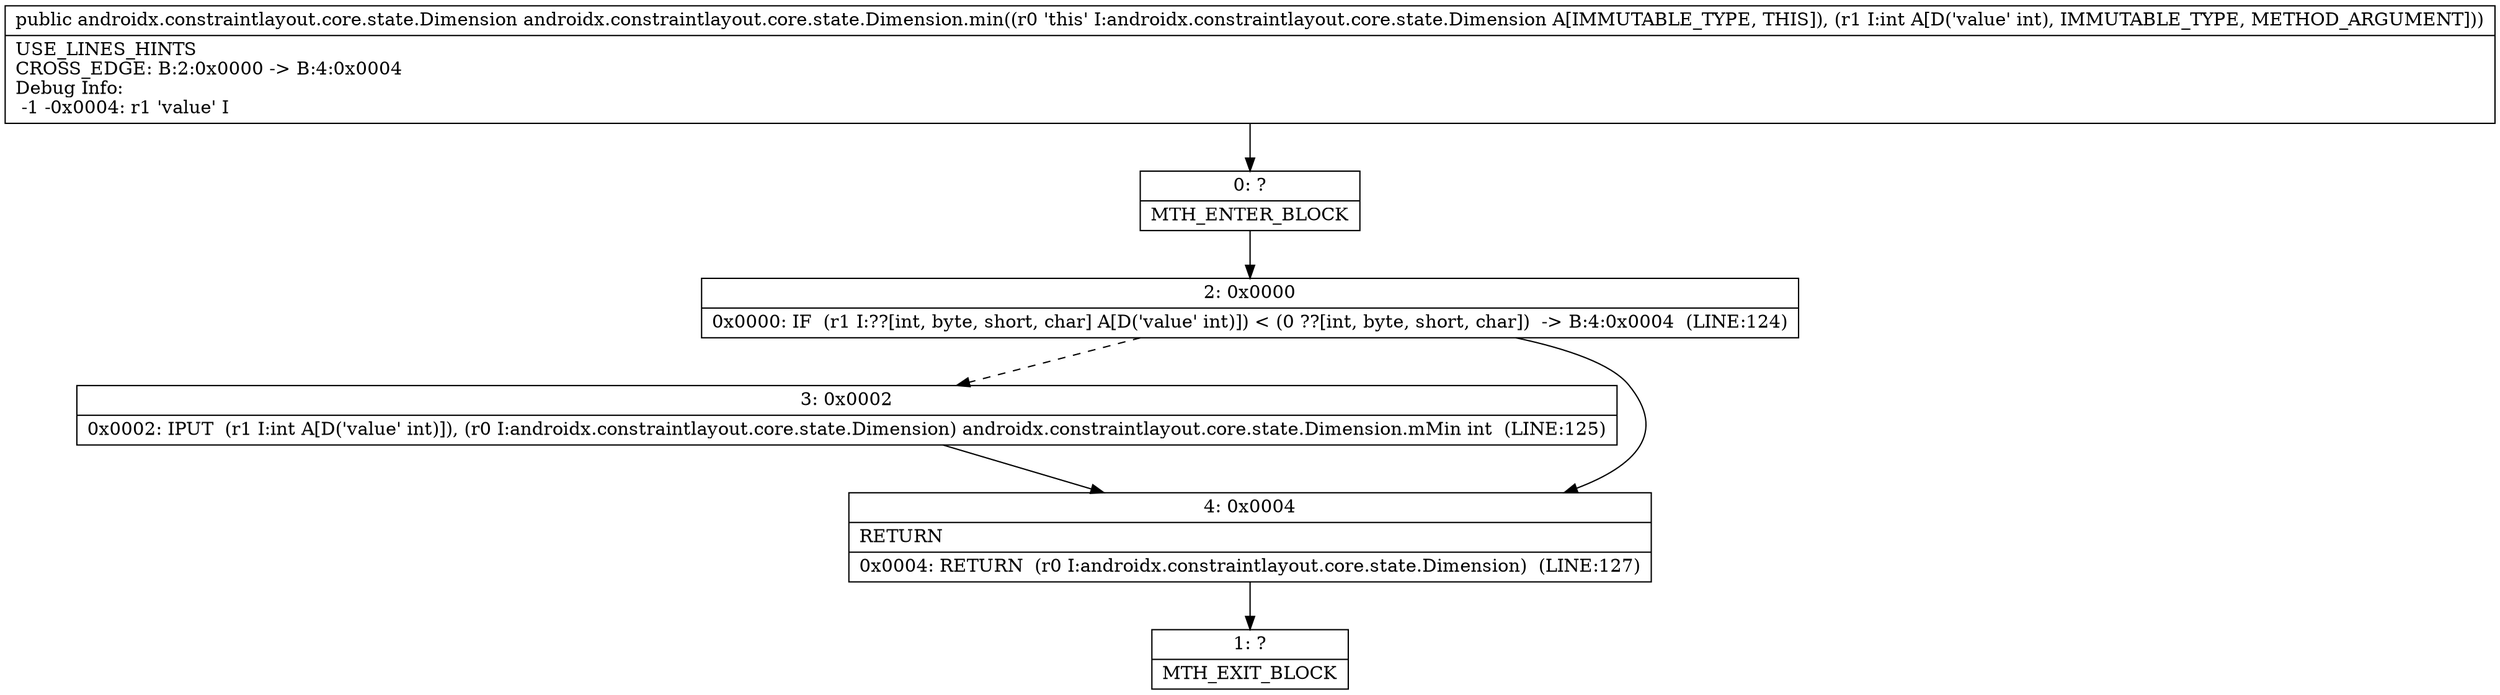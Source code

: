 digraph "CFG forandroidx.constraintlayout.core.state.Dimension.min(I)Landroidx\/constraintlayout\/core\/state\/Dimension;" {
Node_0 [shape=record,label="{0\:\ ?|MTH_ENTER_BLOCK\l}"];
Node_2 [shape=record,label="{2\:\ 0x0000|0x0000: IF  (r1 I:??[int, byte, short, char] A[D('value' int)]) \< (0 ??[int, byte, short, char])  \-\> B:4:0x0004  (LINE:124)\l}"];
Node_3 [shape=record,label="{3\:\ 0x0002|0x0002: IPUT  (r1 I:int A[D('value' int)]), (r0 I:androidx.constraintlayout.core.state.Dimension) androidx.constraintlayout.core.state.Dimension.mMin int  (LINE:125)\l}"];
Node_4 [shape=record,label="{4\:\ 0x0004|RETURN\l|0x0004: RETURN  (r0 I:androidx.constraintlayout.core.state.Dimension)  (LINE:127)\l}"];
Node_1 [shape=record,label="{1\:\ ?|MTH_EXIT_BLOCK\l}"];
MethodNode[shape=record,label="{public androidx.constraintlayout.core.state.Dimension androidx.constraintlayout.core.state.Dimension.min((r0 'this' I:androidx.constraintlayout.core.state.Dimension A[IMMUTABLE_TYPE, THIS]), (r1 I:int A[D('value' int), IMMUTABLE_TYPE, METHOD_ARGUMENT]))  | USE_LINES_HINTS\lCROSS_EDGE: B:2:0x0000 \-\> B:4:0x0004\lDebug Info:\l  \-1 \-0x0004: r1 'value' I\l}"];
MethodNode -> Node_0;Node_0 -> Node_2;
Node_2 -> Node_3[style=dashed];
Node_2 -> Node_4;
Node_3 -> Node_4;
Node_4 -> Node_1;
}

